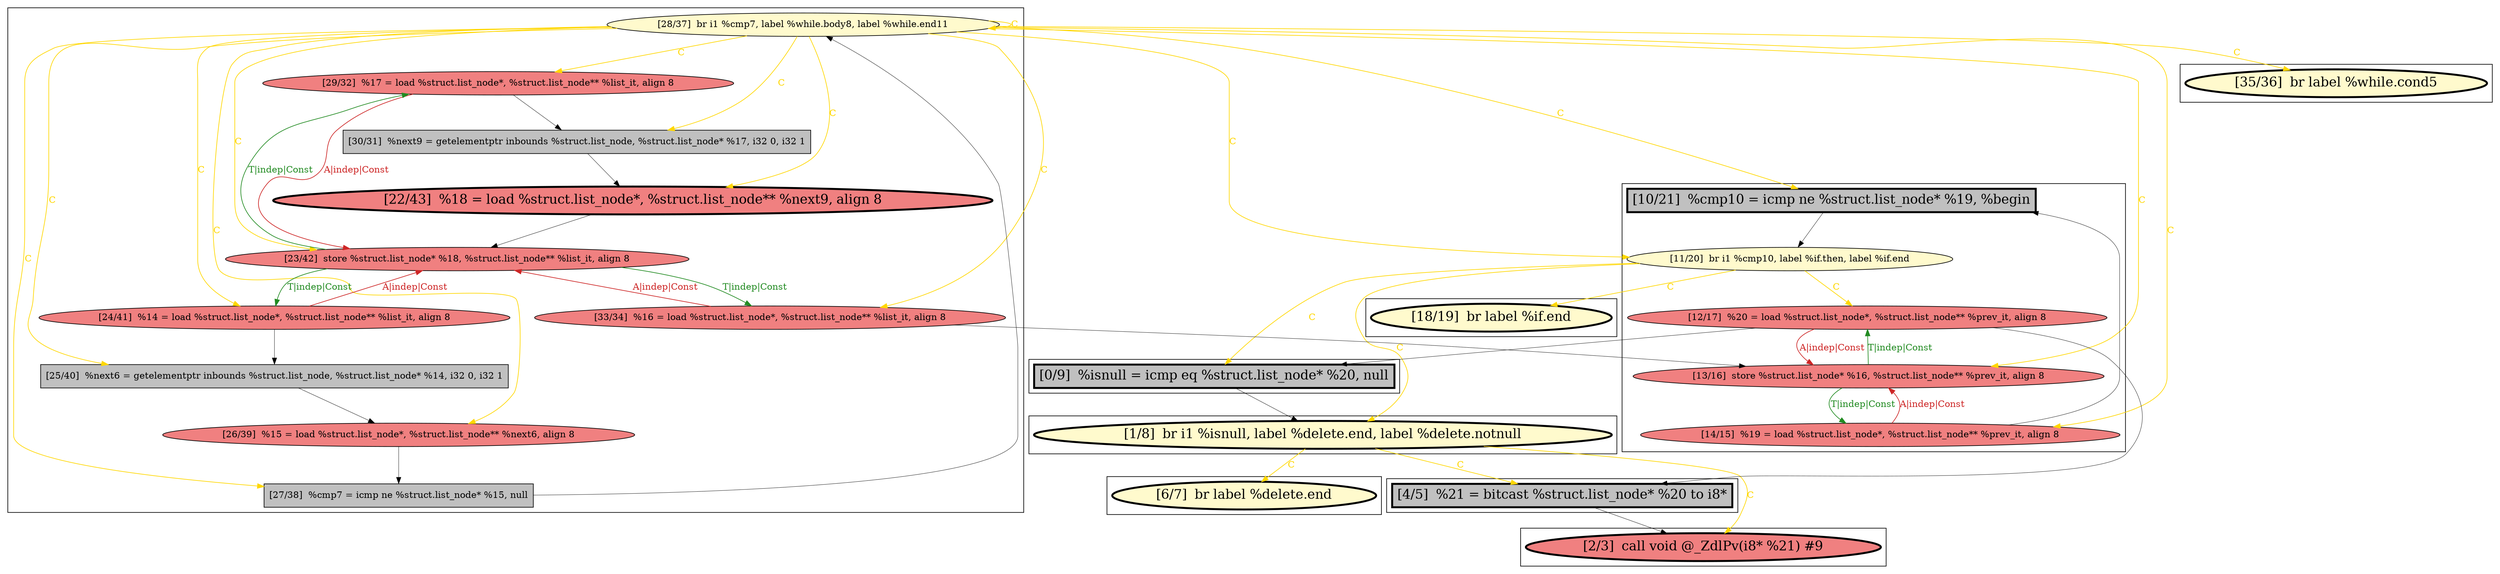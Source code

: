 
digraph G {



node1158->node1139 [style=solid,color=gold,label="C",penwidth=1.0,fontcolor=gold ]
node1157->node1154 [style=solid,color=gold,label="C",penwidth=1.0,fontcolor=gold ]
node1157->node1143 [style=solid,color=gold,label="C",penwidth=1.0,fontcolor=gold ]
node1158->node1137 [style=solid,color=gold,label="C",penwidth=1.0,fontcolor=gold ]
node1156->node1155 [style=solid,color=firebrick3,label="A|indep|Const",penwidth=1.0,fontcolor=firebrick3 ]
node1155->node1156 [style=solid,color=forestgreen,label="T|indep|Const",penwidth=1.0,fontcolor=forestgreen ]
node1157->node1142 [style=solid,color=gold,label="C",penwidth=1.0,fontcolor=gold ]
node1151->node1157 [style=solid,color=black,label="",penwidth=0.5,fontcolor=black ]
node1154->node1152 [style=solid,color=black,label="",penwidth=0.5,fontcolor=black ]
node1144->node1158 [style=solid,color=gold,label="C",penwidth=1.0,fontcolor=gold ]
node1148->node1142 [style=solid,color=black,label="",penwidth=0.5,fontcolor=black ]
node1141->node1138 [style=solid,color=black,label="",penwidth=0.5,fontcolor=black ]
node1157->node1140 [style=solid,color=gold,label="C",penwidth=1.0,fontcolor=gold ]
node1148->node1155 [style=solid,color=firebrick3,label="A|indep|Const",penwidth=1.0,fontcolor=firebrick3 ]
node1157->node1157 [style=solid,color=gold,label="C",penwidth=1.0,fontcolor=gold ]
node1144->node1141 [style=solid,color=gold,label="C",penwidth=1.0,fontcolor=gold ]
node1152->node1153 [style=solid,color=black,label="",penwidth=0.5,fontcolor=black ]
node1157->node1150 [style=solid,color=gold,label="C",penwidth=1.0,fontcolor=gold ]
node1142->node1141 [style=solid,color=forestgreen,label="T|indep|Const",penwidth=1.0,fontcolor=forestgreen ]
node1144->node1146 [style=solid,color=gold,label="C",penwidth=1.0,fontcolor=gold ]
node1156->node1149 [style=solid,color=black,label="",penwidth=0.5,fontcolor=black ]
node1157->node1145 [style=solid,color=gold,label="C",penwidth=1.0,fontcolor=gold ]
node1141->node1142 [style=solid,color=firebrick3,label="A|indep|Const",penwidth=1.0,fontcolor=firebrick3 ]
node1146->node1158 [style=solid,color=black,label="",penwidth=0.5,fontcolor=black ]
node1157->node1144 [style=solid,color=gold,label="C",penwidth=1.0,fontcolor=gold ]
node1157->node1153 [style=solid,color=gold,label="C",penwidth=1.0,fontcolor=gold ]
node1143->node1144 [style=solid,color=black,label="",penwidth=0.5,fontcolor=black ]
node1145->node1142 [style=solid,color=firebrick3,label="A|indep|Const",penwidth=1.0,fontcolor=firebrick3 ]
node1157->node1151 [style=solid,color=gold,label="C",penwidth=1.0,fontcolor=gold ]
node1157->node1148 [style=solid,color=gold,label="C",penwidth=1.0,fontcolor=gold ]
node1150->node1151 [style=solid,color=black,label="",penwidth=0.5,fontcolor=black ]
node1154->node1155 [style=solid,color=firebrick3,label="A|indep|Const",penwidth=1.0,fontcolor=firebrick3 ]
node1158->node1138 [style=solid,color=gold,label="C",penwidth=1.0,fontcolor=gold ]
node1145->node1143 [style=solid,color=black,label="",penwidth=0.5,fontcolor=black ]
node1142->node1145 [style=solid,color=forestgreen,label="T|indep|Const",penwidth=1.0,fontcolor=forestgreen ]
node1138->node1137 [style=solid,color=black,label="",penwidth=0.5,fontcolor=black ]
node1149->node1150 [style=solid,color=black,label="",penwidth=0.5,fontcolor=black ]
node1144->node1147 [style=solid,color=gold,label="C",penwidth=1.0,fontcolor=gold ]
node1141->node1146 [style=solid,color=black,label="",penwidth=0.5,fontcolor=black ]
node1157->node1155 [style=solid,color=gold,label="C",penwidth=1.0,fontcolor=gold ]
node1155->node1148 [style=solid,color=forestgreen,label="T|indep|Const",penwidth=1.0,fontcolor=forestgreen ]
node1157->node1156 [style=solid,color=gold,label="C",penwidth=1.0,fontcolor=gold ]
node1157->node1149 [style=solid,color=gold,label="C",penwidth=1.0,fontcolor=gold ]
node1153->node1155 [style=solid,color=black,label="",penwidth=0.5,fontcolor=black ]
node1155->node1154 [style=solid,color=forestgreen,label="T|indep|Const",penwidth=1.0,fontcolor=forestgreen ]
node1157->node1152 [style=solid,color=gold,label="C",penwidth=1.0,fontcolor=gold ]


subgraph cluster8 {


node1158 [penwidth=3.0,fontsize=20,fillcolor=lemonchiffon,label="[1/8]  br i1 %isnull, label %delete.end, label %delete.notnull",shape=ellipse,style=filled ]



}

subgraph cluster7 {


node1157 [fillcolor=lemonchiffon,label="[28/37]  br i1 %cmp7, label %while.body8, label %while.end11",shape=ellipse,style=filled ]
node1155 [fillcolor=lightcoral,label="[23/42]  store %struct.list_node* %18, %struct.list_node** %list_it, align 8",shape=ellipse,style=filled ]
node1149 [fillcolor=grey,label="[25/40]  %next6 = getelementptr inbounds %struct.list_node, %struct.list_node* %14, i32 0, i32 1",shape=rectangle,style=filled ]
node1150 [fillcolor=lightcoral,label="[26/39]  %15 = load %struct.list_node*, %struct.list_node** %next6, align 8",shape=ellipse,style=filled ]
node1148 [fillcolor=lightcoral,label="[33/34]  %16 = load %struct.list_node*, %struct.list_node** %list_it, align 8",shape=ellipse,style=filled ]
node1151 [fillcolor=grey,label="[27/38]  %cmp7 = icmp ne %struct.list_node* %15, null",shape=rectangle,style=filled ]
node1154 [fillcolor=lightcoral,label="[29/32]  %17 = load %struct.list_node*, %struct.list_node** %list_it, align 8",shape=ellipse,style=filled ]
node1152 [fillcolor=grey,label="[30/31]  %next9 = getelementptr inbounds %struct.list_node, %struct.list_node* %17, i32 0, i32 1",shape=rectangle,style=filled ]
node1156 [fillcolor=lightcoral,label="[24/41]  %14 = load %struct.list_node*, %struct.list_node** %list_it, align 8",shape=ellipse,style=filled ]
node1153 [penwidth=3.0,fontsize=20,fillcolor=lightcoral,label="[22/43]  %18 = load %struct.list_node*, %struct.list_node** %next9, align 8",shape=ellipse,style=filled ]



}

subgraph cluster6 {


node1147 [penwidth=3.0,fontsize=20,fillcolor=lemonchiffon,label="[18/19]  br label %if.end",shape=ellipse,style=filled ]



}

subgraph cluster0 {


node1137 [penwidth=3.0,fontsize=20,fillcolor=lightcoral,label="[2/3]  call void @_ZdlPv(i8* %21) #9",shape=ellipse,style=filled ]



}

subgraph cluster5 {


node1146 [penwidth=3.0,fontsize=20,fillcolor=grey,label="[0/9]  %isnull = icmp eq %struct.list_node* %20, null",shape=rectangle,style=filled ]



}

subgraph cluster1 {


node1138 [penwidth=3.0,fontsize=20,fillcolor=grey,label="[4/5]  %21 = bitcast %struct.list_node* %20 to i8*",shape=rectangle,style=filled ]



}

subgraph cluster2 {


node1139 [penwidth=3.0,fontsize=20,fillcolor=lemonchiffon,label="[6/7]  br label %delete.end",shape=ellipse,style=filled ]



}

subgraph cluster3 {


node1140 [penwidth=3.0,fontsize=20,fillcolor=lemonchiffon,label="[35/36]  br label %while.cond5",shape=ellipse,style=filled ]



}

subgraph cluster4 {


node1144 [fillcolor=lemonchiffon,label="[11/20]  br i1 %cmp10, label %if.then, label %if.end",shape=ellipse,style=filled ]
node1143 [penwidth=3.0,fontsize=20,fillcolor=grey,label="[10/21]  %cmp10 = icmp ne %struct.list_node* %19, %begin",shape=rectangle,style=filled ]
node1141 [fillcolor=lightcoral,label="[12/17]  %20 = load %struct.list_node*, %struct.list_node** %prev_it, align 8",shape=ellipse,style=filled ]
node1145 [fillcolor=lightcoral,label="[14/15]  %19 = load %struct.list_node*, %struct.list_node** %prev_it, align 8",shape=ellipse,style=filled ]
node1142 [fillcolor=lightcoral,label="[13/16]  store %struct.list_node* %16, %struct.list_node** %prev_it, align 8",shape=ellipse,style=filled ]



}

}

